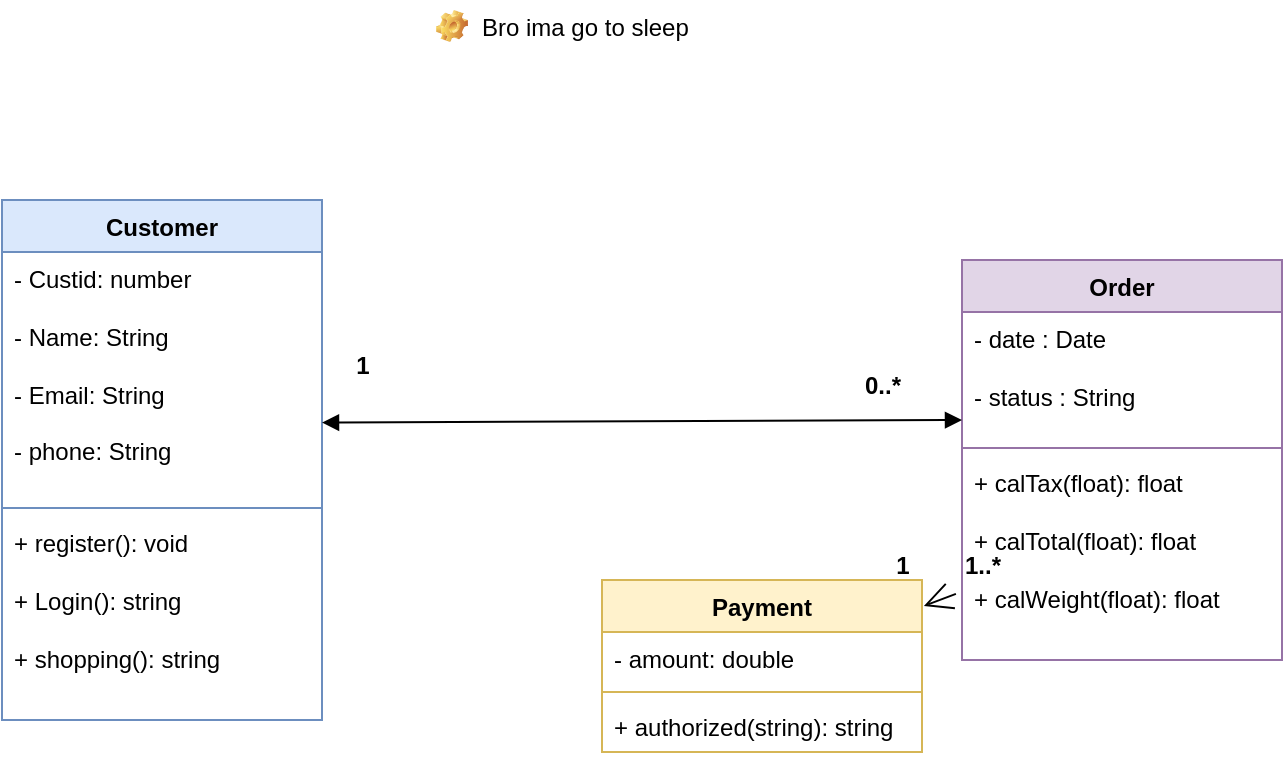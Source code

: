 <mxfile version="28.1.2" pages="4">
  <diagram name="Page-1" id="SGMmvctroRvR_HUqfGvV">
    <mxGraphModel dx="1118" dy="613" grid="1" gridSize="10" guides="1" tooltips="1" connect="1" arrows="1" fold="1" page="1" pageScale="1" pageWidth="850" pageHeight="1100" math="0" shadow="0">
      <root>
        <mxCell id="0" />
        <mxCell id="1" parent="0" />
        <mxCell id="jrDNeOSwxCBe0G9dgL7m-5" value="Order" style="swimlane;fontStyle=1;align=center;verticalAlign=top;childLayout=stackLayout;horizontal=1;startSize=26;horizontalStack=0;resizeParent=1;resizeParentMax=0;resizeLast=0;collapsible=1;marginBottom=0;whiteSpace=wrap;html=1;fillColor=#e1d5e7;strokeColor=#9673a6;" parent="1" vertex="1">
          <mxGeometry x="680" y="360" width="160" height="200" as="geometry" />
        </mxCell>
        <mxCell id="jrDNeOSwxCBe0G9dgL7m-6" value="- date : Date&lt;br&gt;&lt;br&gt;&lt;div&gt;- status : String&lt;/div&gt;" style="text;strokeColor=none;fillColor=none;align=left;verticalAlign=top;spacingLeft=4;spacingRight=4;overflow=hidden;rotatable=0;points=[[0,0.5],[1,0.5]];portConstraint=eastwest;whiteSpace=wrap;html=1;" parent="jrDNeOSwxCBe0G9dgL7m-5" vertex="1">
          <mxGeometry y="26" width="160" height="64" as="geometry" />
        </mxCell>
        <mxCell id="jrDNeOSwxCBe0G9dgL7m-7" value="" style="line;strokeWidth=1;fillColor=none;align=left;verticalAlign=middle;spacingTop=-1;spacingLeft=3;spacingRight=3;rotatable=0;labelPosition=right;points=[];portConstraint=eastwest;strokeColor=inherit;" parent="jrDNeOSwxCBe0G9dgL7m-5" vertex="1">
          <mxGeometry y="90" width="160" height="8" as="geometry" />
        </mxCell>
        <mxCell id="jrDNeOSwxCBe0G9dgL7m-8" value="+ calTax(float): float&lt;br&gt;&lt;br&gt;&lt;div&gt;+ calTotal(float): float&lt;br&gt;&lt;br&gt;+ calWeight(float): float&lt;/div&gt;" style="text;strokeColor=none;fillColor=none;align=left;verticalAlign=top;spacingLeft=4;spacingRight=4;overflow=hidden;rotatable=0;points=[[0,0.5],[1,0.5]];portConstraint=eastwest;whiteSpace=wrap;html=1;" parent="jrDNeOSwxCBe0G9dgL7m-5" vertex="1">
          <mxGeometry y="98" width="160" height="102" as="geometry" />
        </mxCell>
        <mxCell id="jrDNeOSwxCBe0G9dgL7m-9" value="Customer" style="swimlane;fontStyle=1;align=center;verticalAlign=top;childLayout=stackLayout;horizontal=1;startSize=26;horizontalStack=0;resizeParent=1;resizeParentMax=0;resizeLast=0;collapsible=1;marginBottom=0;whiteSpace=wrap;html=1;fillColor=#dae8fc;strokeColor=#6c8ebf;" parent="1" vertex="1">
          <mxGeometry x="200" y="330" width="160" height="260" as="geometry" />
        </mxCell>
        <mxCell id="jrDNeOSwxCBe0G9dgL7m-10" value="- Custid: number&lt;br&gt;&lt;br&gt;&lt;div&gt;- Name: String&lt;br&gt;&lt;br&gt;- Email: String&lt;br&gt;&lt;br&gt;- phone: String&lt;/div&gt;" style="text;strokeColor=none;fillColor=none;align=left;verticalAlign=top;spacingLeft=4;spacingRight=4;overflow=hidden;rotatable=0;points=[[0,0.5],[1,0.5]];portConstraint=eastwest;whiteSpace=wrap;html=1;" parent="jrDNeOSwxCBe0G9dgL7m-9" vertex="1">
          <mxGeometry y="26" width="160" height="124" as="geometry" />
        </mxCell>
        <mxCell id="jrDNeOSwxCBe0G9dgL7m-11" value="" style="line;strokeWidth=1;fillColor=none;align=left;verticalAlign=middle;spacingTop=-1;spacingLeft=3;spacingRight=3;rotatable=0;labelPosition=right;points=[];portConstraint=eastwest;strokeColor=inherit;" parent="jrDNeOSwxCBe0G9dgL7m-9" vertex="1">
          <mxGeometry y="150" width="160" height="8" as="geometry" />
        </mxCell>
        <mxCell id="jrDNeOSwxCBe0G9dgL7m-12" value="+ register(): void&lt;br&gt;&lt;br&gt;&lt;div&gt;+ Login(): string&lt;br&gt;&lt;br&gt;+ shopping(): string&lt;/div&gt;" style="text;strokeColor=none;fillColor=none;align=left;verticalAlign=top;spacingLeft=4;spacingRight=4;overflow=hidden;rotatable=0;points=[[0,0.5],[1,0.5]];portConstraint=eastwest;whiteSpace=wrap;html=1;" parent="jrDNeOSwxCBe0G9dgL7m-9" vertex="1">
          <mxGeometry y="158" width="160" height="102" as="geometry" />
        </mxCell>
        <mxCell id="jrDNeOSwxCBe0G9dgL7m-13" value="" style="endArrow=block;startArrow=block;endFill=1;startFill=1;html=1;rounded=0;exitX=1;exitY=0.688;exitDx=0;exitDy=0;exitPerimeter=0;" parent="1" source="jrDNeOSwxCBe0G9dgL7m-10" edge="1">
          <mxGeometry width="160" relative="1" as="geometry">
            <mxPoint x="510" y="440" as="sourcePoint" />
            <mxPoint x="680" y="440" as="targetPoint" />
          </mxGeometry>
        </mxCell>
        <mxCell id="jrDNeOSwxCBe0G9dgL7m-14" value="1" style="text;align=center;fontStyle=1;verticalAlign=middle;spacingLeft=3;spacingRight=3;strokeColor=none;rotatable=0;points=[[0,0.5],[1,0.5]];portConstraint=eastwest;html=1;" parent="1" vertex="1">
          <mxGeometry x="340" y="400" width="80" height="26" as="geometry" />
        </mxCell>
        <mxCell id="jrDNeOSwxCBe0G9dgL7m-15" value="0..*" style="text;align=center;fontStyle=1;verticalAlign=middle;spacingLeft=3;spacingRight=3;strokeColor=none;rotatable=0;points=[[0,0.5],[1,0.5]];portConstraint=eastwest;html=1;" parent="1" vertex="1">
          <mxGeometry x="600" y="410" width="80" height="26" as="geometry" />
        </mxCell>
        <mxCell id="jrDNeOSwxCBe0G9dgL7m-16" value="Payment" style="swimlane;fontStyle=1;align=center;verticalAlign=top;childLayout=stackLayout;horizontal=1;startSize=26;horizontalStack=0;resizeParent=1;resizeParentMax=0;resizeLast=0;collapsible=1;marginBottom=0;whiteSpace=wrap;html=1;fillColor=#fff2cc;strokeColor=#d6b656;" parent="1" vertex="1">
          <mxGeometry x="500" y="520" width="160" height="86" as="geometry" />
        </mxCell>
        <mxCell id="jrDNeOSwxCBe0G9dgL7m-17" value="- amount: double" style="text;strokeColor=none;fillColor=none;align=left;verticalAlign=top;spacingLeft=4;spacingRight=4;overflow=hidden;rotatable=0;points=[[0,0.5],[1,0.5]];portConstraint=eastwest;whiteSpace=wrap;html=1;" parent="jrDNeOSwxCBe0G9dgL7m-16" vertex="1">
          <mxGeometry y="26" width="160" height="26" as="geometry" />
        </mxCell>
        <mxCell id="jrDNeOSwxCBe0G9dgL7m-18" value="" style="line;strokeWidth=1;fillColor=none;align=left;verticalAlign=middle;spacingTop=-1;spacingLeft=3;spacingRight=3;rotatable=0;labelPosition=right;points=[];portConstraint=eastwest;strokeColor=inherit;" parent="jrDNeOSwxCBe0G9dgL7m-16" vertex="1">
          <mxGeometry y="52" width="160" height="8" as="geometry" />
        </mxCell>
        <mxCell id="jrDNeOSwxCBe0G9dgL7m-19" value="+ authorized(string): string" style="text;strokeColor=none;fillColor=none;align=left;verticalAlign=top;spacingLeft=4;spacingRight=4;overflow=hidden;rotatable=0;points=[[0,0.5],[1,0.5]];portConstraint=eastwest;whiteSpace=wrap;html=1;" parent="jrDNeOSwxCBe0G9dgL7m-16" vertex="1">
          <mxGeometry y="60" width="160" height="26" as="geometry" />
        </mxCell>
        <mxCell id="jrDNeOSwxCBe0G9dgL7m-20" value="" style="endArrow=open;endFill=1;endSize=12;html=1;rounded=0;exitX=-0.019;exitY=0.676;exitDx=0;exitDy=0;exitPerimeter=0;entryX=1.006;entryY=0.151;entryDx=0;entryDy=0;entryPerimeter=0;" parent="1" source="jrDNeOSwxCBe0G9dgL7m-8" target="jrDNeOSwxCBe0G9dgL7m-16" edge="1">
          <mxGeometry width="160" relative="1" as="geometry">
            <mxPoint x="690" y="620" as="sourcePoint" />
            <mxPoint x="850" y="620" as="targetPoint" />
          </mxGeometry>
        </mxCell>
        <mxCell id="jrDNeOSwxCBe0G9dgL7m-21" value="1..*" style="text;align=center;fontStyle=1;verticalAlign=middle;spacingLeft=3;spacingRight=3;strokeColor=none;rotatable=0;points=[[0,0.5],[1,0.5]];portConstraint=eastwest;html=1;" parent="1" vertex="1">
          <mxGeometry x="650" y="500" width="80" height="26" as="geometry" />
        </mxCell>
        <mxCell id="jrDNeOSwxCBe0G9dgL7m-22" value="1" style="text;align=center;fontStyle=1;verticalAlign=middle;spacingLeft=3;spacingRight=3;strokeColor=none;rotatable=0;points=[[0,0.5],[1,0.5]];portConstraint=eastwest;html=1;" parent="1" vertex="1">
          <mxGeometry x="610" y="500" width="80" height="26" as="geometry" />
        </mxCell>
        <mxCell id="prO2YR-S7f9Nry7lP_xC-1" value="Bro ima go to sleep" style="label;fontStyle=0;strokeColor=none;fillColor=none;align=left;verticalAlign=top;overflow=hidden;spacingLeft=28;spacingRight=4;rotatable=0;points=[[0,0.5],[1,0.5]];portConstraint=eastwest;imageWidth=16;imageHeight=16;whiteSpace=wrap;html=1;image=img/clipart/Gear_128x128.png" vertex="1" parent="1">
          <mxGeometry x="410" y="230" width="140" height="26" as="geometry" />
        </mxCell>
      </root>
    </mxGraphModel>
  </diagram>
  <diagram id="J0qelXVyJSQe1QuCa80Q" name="Class Diagram">
    <mxGraphModel dx="729" dy="866" grid="1" gridSize="10" guides="1" tooltips="1" connect="1" arrows="1" fold="1" page="1" pageScale="1" pageWidth="850" pageHeight="1100" math="0" shadow="0">
      <root>
        <mxCell id="0" />
        <mxCell id="1" parent="0" />
        <mxCell id="JvGm0YyHXYRL7gA4YKEI-1" value="Social Media Class Diagram" style="text;align=center;fontStyle=1;verticalAlign=middle;spacingLeft=3;spacingRight=3;strokeColor=#b85450;rotatable=0;points=[[0,0.5],[1,0.5]];portConstraint=eastwest;html=1;fillColor=#f8cecc;rounded=1;glass=0;sketch=1;curveFitting=1;jiggle=2;" parent="1" vertex="1">
          <mxGeometry x="1185" y="40" width="170" height="26" as="geometry" />
        </mxCell>
        <mxCell id="GFM-Qxi75Xxxu6SA4LLM-1" value="User" style="swimlane;fontStyle=1;align=center;verticalAlign=top;childLayout=stackLayout;horizontal=1;startSize=26;horizontalStack=0;resizeParent=1;resizeParentMax=0;resizeLast=0;collapsible=1;marginBottom=0;whiteSpace=wrap;html=1;fillColor=#909090;" parent="1" vertex="1">
          <mxGeometry x="1060" y="135" width="160" height="220" as="geometry" />
        </mxCell>
        <mxCell id="GFM-Qxi75Xxxu6SA4LLM-2" value="&lt;div&gt;- userId: int&lt;/div&gt;&lt;div&gt;- username: string&lt;/div&gt;&lt;div&gt;- email: string&lt;/div&gt;&lt;div&gt;- password: string&lt;/div&gt;&lt;div&gt;- bio: string&lt;/div&gt;" style="text;strokeColor=none;fillColor=none;align=left;verticalAlign=top;spacingLeft=4;spacingRight=4;overflow=hidden;rotatable=0;points=[[0,0.5],[1,0.5]];portConstraint=eastwest;whiteSpace=wrap;html=1;" parent="GFM-Qxi75Xxxu6SA4LLM-1" vertex="1">
          <mxGeometry y="26" width="160" height="84" as="geometry" />
        </mxCell>
        <mxCell id="GFM-Qxi75Xxxu6SA4LLM-3" value="" style="line;strokeWidth=1;fillColor=none;align=left;verticalAlign=middle;spacingTop=-1;spacingLeft=3;spacingRight=3;rotatable=0;labelPosition=right;points=[];portConstraint=eastwest;strokeColor=inherit;" parent="GFM-Qxi75Xxxu6SA4LLM-1" vertex="1">
          <mxGeometry y="110" width="160" height="8" as="geometry" />
        </mxCell>
        <mxCell id="GFM-Qxi75Xxxu6SA4LLM-4" value="&lt;div&gt;+ login()&lt;/div&gt;&lt;div&gt;+ logout()&lt;/div&gt;&lt;div&gt;+ editProfile()&lt;/div&gt;&lt;div&gt;+ followUser()&lt;/div&gt;&lt;div&gt;+ unfollowUser()&lt;/div&gt;&lt;div&gt;+ viewFeed()&lt;/div&gt;" style="text;strokeColor=none;fillColor=none;align=left;verticalAlign=top;spacingLeft=4;spacingRight=4;overflow=hidden;rotatable=0;points=[[0,0.5],[1,0.5]];portConstraint=eastwest;whiteSpace=wrap;html=1;" parent="GFM-Qxi75Xxxu6SA4LLM-1" vertex="1">
          <mxGeometry y="118" width="160" height="102" as="geometry" />
        </mxCell>
        <mxCell id="GFM-Qxi75Xxxu6SA4LLM-5" value="Post" style="swimlane;fontStyle=1;align=center;verticalAlign=top;childLayout=stackLayout;horizontal=1;startSize=26;horizontalStack=0;resizeParent=1;resizeParentMax=0;resizeLast=0;collapsible=1;marginBottom=0;whiteSpace=wrap;html=1;fillColor=#e1d5e7;strokeColor=#9673a6;" parent="1" vertex="1">
          <mxGeometry x="890" y="416" width="160" height="220" as="geometry" />
        </mxCell>
        <mxCell id="GFM-Qxi75Xxxu6SA4LLM-6" value="&lt;div&gt;- postId: int&lt;/div&gt;&lt;div&gt;- caption: string&lt;/div&gt;&lt;div&gt;- mediaURL: string&lt;/div&gt;&lt;div&gt;- timestamp: datetime&lt;/div&gt;&lt;div&gt;- likeCount: int&lt;/div&gt;" style="text;strokeColor=none;fillColor=none;align=left;verticalAlign=top;spacingLeft=4;spacingRight=4;overflow=hidden;rotatable=0;points=[[0,0.5],[1,0.5]];portConstraint=eastwest;whiteSpace=wrap;html=1;" parent="GFM-Qxi75Xxxu6SA4LLM-5" vertex="1">
          <mxGeometry y="26" width="160" height="84" as="geometry" />
        </mxCell>
        <mxCell id="GFM-Qxi75Xxxu6SA4LLM-7" value="" style="line;strokeWidth=1;fillColor=none;align=left;verticalAlign=middle;spacingTop=-1;spacingLeft=3;spacingRight=3;rotatable=0;labelPosition=right;points=[];portConstraint=eastwest;strokeColor=inherit;" parent="GFM-Qxi75Xxxu6SA4LLM-5" vertex="1">
          <mxGeometry y="110" width="160" height="8" as="geometry" />
        </mxCell>
        <mxCell id="GFM-Qxi75Xxxu6SA4LLM-8" value="&lt;div&gt;+ createPost()&lt;/div&gt;&lt;div&gt;+ deletePost()&lt;/div&gt;&lt;div&gt;+ editPost()&lt;/div&gt;&lt;div&gt;+ likePost()&lt;/div&gt;&lt;div&gt;+ commentPost()&lt;/div&gt;" style="text;strokeColor=none;fillColor=none;align=left;verticalAlign=top;spacingLeft=4;spacingRight=4;overflow=hidden;rotatable=0;points=[[0,0.5],[1,0.5]];portConstraint=eastwest;whiteSpace=wrap;html=1;" parent="GFM-Qxi75Xxxu6SA4LLM-5" vertex="1">
          <mxGeometry y="118" width="160" height="102" as="geometry" />
        </mxCell>
        <mxCell id="GFM-Qxi75Xxxu6SA4LLM-9" value="Story" style="swimlane;fontStyle=1;align=center;verticalAlign=top;childLayout=stackLayout;horizontal=1;startSize=26;horizontalStack=0;resizeParent=1;resizeParentMax=0;resizeLast=0;collapsible=1;marginBottom=0;whiteSpace=wrap;html=1;fillColor=#e1d5e7;strokeColor=#9673a6;" parent="1" vertex="1">
          <mxGeometry x="1090" y="416" width="160" height="220" as="geometry" />
        </mxCell>
        <mxCell id="GFM-Qxi75Xxxu6SA4LLM-10" value="&lt;div&gt;- userId: int&lt;/div&gt;&lt;div&gt;- username: string&lt;/div&gt;&lt;div&gt;&lt;div&gt;- mediaURL: string&lt;/div&gt;&lt;div&gt;- timestamp: datetime&lt;/div&gt;&lt;div&gt;- expiryTime: datetime&lt;/div&gt;&lt;/div&gt;" style="text;strokeColor=none;fillColor=none;align=left;verticalAlign=top;spacingLeft=4;spacingRight=4;overflow=hidden;rotatable=0;points=[[0,0.5],[1,0.5]];portConstraint=eastwest;whiteSpace=wrap;html=1;" parent="GFM-Qxi75Xxxu6SA4LLM-9" vertex="1">
          <mxGeometry y="26" width="160" height="84" as="geometry" />
        </mxCell>
        <mxCell id="GFM-Qxi75Xxxu6SA4LLM-11" value="" style="line;strokeWidth=1;fillColor=none;align=left;verticalAlign=middle;spacingTop=-1;spacingLeft=3;spacingRight=3;rotatable=0;labelPosition=right;points=[];portConstraint=eastwest;strokeColor=inherit;" parent="GFM-Qxi75Xxxu6SA4LLM-9" vertex="1">
          <mxGeometry y="110" width="160" height="8" as="geometry" />
        </mxCell>
        <mxCell id="GFM-Qxi75Xxxu6SA4LLM-12" value="&lt;div&gt;+ createStory()&lt;/div&gt;&lt;div&gt;+ viewStory()&lt;/div&gt;&lt;div&gt;+ deleteStory()&lt;/div&gt;" style="text;strokeColor=none;fillColor=none;align=left;verticalAlign=top;spacingLeft=4;spacingRight=4;overflow=hidden;rotatable=0;points=[[0,0.5],[1,0.5]];portConstraint=eastwest;whiteSpace=wrap;html=1;" parent="GFM-Qxi75Xxxu6SA4LLM-9" vertex="1">
          <mxGeometry y="118" width="160" height="102" as="geometry" />
        </mxCell>
        <mxCell id="GFM-Qxi75Xxxu6SA4LLM-13" value="Message (DM)" style="swimlane;fontStyle=1;align=center;verticalAlign=top;childLayout=stackLayout;horizontal=1;startSize=26;horizontalStack=0;resizeParent=1;resizeParentMax=0;resizeLast=0;collapsible=1;marginBottom=0;whiteSpace=wrap;html=1;fillColor=#909090;" parent="1" vertex="1">
          <mxGeometry x="1390" y="150" width="160" height="140" as="geometry" />
        </mxCell>
        <mxCell id="GFM-Qxi75Xxxu6SA4LLM-14" value="&lt;div&gt;- messageID: int&lt;/div&gt;&lt;div&gt;- text: string&lt;/div&gt;&lt;div&gt;- timestamp: datetime&lt;/div&gt;" style="text;strokeColor=none;fillColor=none;align=left;verticalAlign=top;spacingLeft=4;spacingRight=4;overflow=hidden;rotatable=0;points=[[0,0.5],[1,0.5]];portConstraint=eastwest;whiteSpace=wrap;html=1;" parent="GFM-Qxi75Xxxu6SA4LLM-13" vertex="1">
          <mxGeometry y="26" width="160" height="54" as="geometry" />
        </mxCell>
        <mxCell id="GFM-Qxi75Xxxu6SA4LLM-15" value="" style="line;strokeWidth=1;fillColor=none;align=left;verticalAlign=middle;spacingTop=-1;spacingLeft=3;spacingRight=3;rotatable=0;labelPosition=right;points=[];portConstraint=eastwest;strokeColor=inherit;" parent="GFM-Qxi75Xxxu6SA4LLM-13" vertex="1">
          <mxGeometry y="80" width="160" height="8" as="geometry" />
        </mxCell>
        <mxCell id="GFM-Qxi75Xxxu6SA4LLM-16" value="&lt;div&gt;+ sendMessage()&lt;/div&gt;&lt;div&gt;+ deleteMessage()&lt;/div&gt;" style="text;strokeColor=none;fillColor=none;align=left;verticalAlign=top;spacingLeft=4;spacingRight=4;overflow=hidden;rotatable=0;points=[[0,0.5],[1,0.5]];portConstraint=eastwest;whiteSpace=wrap;html=1;" parent="GFM-Qxi75Xxxu6SA4LLM-13" vertex="1">
          <mxGeometry y="88" width="160" height="52" as="geometry" />
        </mxCell>
        <mxCell id="GFM-Qxi75Xxxu6SA4LLM-17" value="Admin" style="swimlane;fontStyle=1;align=center;verticalAlign=top;childLayout=stackLayout;horizontal=1;startSize=26;horizontalStack=0;resizeParent=1;resizeParentMax=0;resizeLast=0;collapsible=1;marginBottom=0;whiteSpace=wrap;html=1;fillColor=#909090;" parent="1" vertex="1">
          <mxGeometry x="1510" y="710" width="160" height="160" as="geometry" />
        </mxCell>
        <mxCell id="GFM-Qxi75Xxxu6SA4LLM-18" value="&lt;div&gt;- adminID: int&lt;/div&gt;&lt;div&gt;- name: string&lt;/div&gt;&lt;div&gt;- email: string&lt;/div&gt;" style="text;strokeColor=none;fillColor=none;align=left;verticalAlign=top;spacingLeft=4;spacingRight=4;overflow=hidden;rotatable=0;points=[[0,0.5],[1,0.5]];portConstraint=eastwest;whiteSpace=wrap;html=1;" parent="GFM-Qxi75Xxxu6SA4LLM-17" vertex="1">
          <mxGeometry y="26" width="160" height="64" as="geometry" />
        </mxCell>
        <mxCell id="GFM-Qxi75Xxxu6SA4LLM-19" value="" style="line;strokeWidth=1;fillColor=none;align=left;verticalAlign=middle;spacingTop=-1;spacingLeft=3;spacingRight=3;rotatable=0;labelPosition=right;points=[];portConstraint=eastwest;strokeColor=inherit;" parent="GFM-Qxi75Xxxu6SA4LLM-17" vertex="1">
          <mxGeometry y="90" width="160" height="8" as="geometry" />
        </mxCell>
        <mxCell id="GFM-Qxi75Xxxu6SA4LLM-20" value="&lt;div&gt;+ banUser(userID)&lt;/div&gt;&lt;div&gt;+ removeContent(postID)&lt;/div&gt;&lt;div&gt;+ monitorReports()&lt;/div&gt;" style="text;strokeColor=none;fillColor=none;align=left;verticalAlign=top;spacingLeft=4;spacingRight=4;overflow=hidden;rotatable=0;points=[[0,0.5],[1,0.5]];portConstraint=eastwest;whiteSpace=wrap;html=1;" parent="GFM-Qxi75Xxxu6SA4LLM-17" vertex="1">
          <mxGeometry y="98" width="160" height="62" as="geometry" />
        </mxCell>
        <mxCell id="GFM-Qxi75Xxxu6SA4LLM-21" value="DataBase" style="swimlane;fontStyle=1;align=center;verticalAlign=top;childLayout=stackLayout;horizontal=1;startSize=26;horizontalStack=0;resizeParent=1;resizeParentMax=0;resizeLast=0;collapsible=1;marginBottom=0;whiteSpace=wrap;html=1;fillColor=#d5e8d4;strokeColor=#82b366;" parent="1" vertex="1">
          <mxGeometry x="1500" y="510" width="160" height="106" as="geometry" />
        </mxCell>
        <mxCell id="GFM-Qxi75Xxxu6SA4LLM-23" value="" style="line;strokeWidth=1;fillColor=none;align=left;verticalAlign=middle;spacingTop=-1;spacingLeft=3;spacingRight=3;rotatable=0;labelPosition=right;points=[];portConstraint=eastwest;strokeColor=inherit;" parent="GFM-Qxi75Xxxu6SA4LLM-21" vertex="1">
          <mxGeometry y="26" width="160" height="8" as="geometry" />
        </mxCell>
        <mxCell id="GFM-Qxi75Xxxu6SA4LLM-24" value="&lt;div&gt;+ findRows( )&lt;/div&gt;&lt;div&gt;&lt;br&gt;&lt;/div&gt;&lt;div&gt;+ addRows ( )&lt;/div&gt;" style="text;strokeColor=none;fillColor=none;align=left;verticalAlign=top;spacingLeft=4;spacingRight=4;overflow=hidden;rotatable=0;points=[[0,0.5],[1,0.5]];portConstraint=eastwest;whiteSpace=wrap;html=1;" parent="GFM-Qxi75Xxxu6SA4LLM-21" vertex="1">
          <mxGeometry y="34" width="160" height="72" as="geometry" />
        </mxCell>
        <mxCell id="GFM-Qxi75Xxxu6SA4LLM-25" value="Comments&lt;span style=&quot;white-space: pre;&quot;&gt;&#x9;&lt;/span&gt;" style="swimlane;fontStyle=1;align=center;verticalAlign=top;childLayout=stackLayout;horizontal=1;startSize=26;horizontalStack=0;resizeParent=1;resizeParentMax=0;resizeLast=0;collapsible=1;marginBottom=0;whiteSpace=wrap;html=1;fillColor=#909090;" parent="1" vertex="1">
          <mxGeometry x="920" y="710" width="160" height="170" as="geometry" />
        </mxCell>
        <mxCell id="GFM-Qxi75Xxxu6SA4LLM-26" value="&lt;div&gt;- commentID: int&lt;/div&gt;&lt;div&gt;- text: string&lt;/div&gt;&lt;div&gt;- timestamp: datetime&lt;/div&gt;" style="text;strokeColor=none;fillColor=none;align=left;verticalAlign=top;spacingLeft=4;spacingRight=4;overflow=hidden;rotatable=0;points=[[0,0.5],[1,0.5]];portConstraint=eastwest;whiteSpace=wrap;html=1;" parent="GFM-Qxi75Xxxu6SA4LLM-25" vertex="1">
          <mxGeometry y="26" width="160" height="84" as="geometry" />
        </mxCell>
        <mxCell id="GFM-Qxi75Xxxu6SA4LLM-27" value="" style="line;strokeWidth=1;fillColor=none;align=left;verticalAlign=middle;spacingTop=-1;spacingLeft=3;spacingRight=3;rotatable=0;labelPosition=right;points=[];portConstraint=eastwest;strokeColor=inherit;" parent="GFM-Qxi75Xxxu6SA4LLM-25" vertex="1">
          <mxGeometry y="110" width="160" height="8" as="geometry" />
        </mxCell>
        <mxCell id="GFM-Qxi75Xxxu6SA4LLM-28" value="&lt;div&gt;+ addComment()&lt;/div&gt;&lt;div&gt;+ deleteComment()&lt;/div&gt;" style="text;strokeColor=none;fillColor=none;align=left;verticalAlign=top;spacingLeft=4;spacingRight=4;overflow=hidden;rotatable=0;points=[[0,0.5],[1,0.5]];portConstraint=eastwest;whiteSpace=wrap;html=1;" parent="GFM-Qxi75Xxxu6SA4LLM-25" vertex="1">
          <mxGeometry y="118" width="160" height="52" as="geometry" />
        </mxCell>
        <mxCell id="GFM-Qxi75Xxxu6SA4LLM-29" value="+1" style="text;align=center;fontStyle=1;verticalAlign=middle;spacingLeft=3;spacingRight=3;strokeColor=none;rotatable=0;points=[[0,0.5],[1,0.5]];portConstraint=eastwest;html=1;" parent="1" vertex="1">
          <mxGeometry x="1000" y="329" width="80" height="26" as="geometry" />
        </mxCell>
        <mxCell id="GFM-Qxi75Xxxu6SA4LLM-30" value="+0..*" style="text;align=center;fontStyle=1;verticalAlign=middle;spacingLeft=3;spacingRight=3;strokeColor=none;rotatable=0;points=[[0,0.5],[1,0.5]];portConstraint=eastwest;html=1;" parent="1" vertex="1">
          <mxGeometry x="950" y="390" width="80" height="26" as="geometry" />
        </mxCell>
        <mxCell id="GFM-Qxi75Xxxu6SA4LLM-31" value="+1" style="text;align=center;fontStyle=1;verticalAlign=middle;spacingLeft=3;spacingRight=3;strokeColor=none;rotatable=0;points=[[0,0.5],[1,0.5]];portConstraint=eastwest;html=1;" parent="1" vertex="1">
          <mxGeometry x="1200" y="334" width="80" height="26" as="geometry" />
        </mxCell>
        <mxCell id="GFM-Qxi75Xxxu6SA4LLM-32" value="+0..*" style="text;align=center;fontStyle=1;verticalAlign=middle;spacingLeft=3;spacingRight=3;strokeColor=none;rotatable=0;points=[[0,0.5],[1,0.5]];portConstraint=eastwest;html=1;" parent="1" vertex="1">
          <mxGeometry x="1180" y="390" width="80" height="26" as="geometry" />
        </mxCell>
        <mxCell id="GFM-Qxi75Xxxu6SA4LLM-33" value="" style="endArrow=none;html=1;rounded=0;exitX=0.689;exitY=0.012;exitDx=0;exitDy=0;exitPerimeter=0;entryX=0.02;entryY=0.993;entryDx=0;entryDy=0;entryPerimeter=0;" parent="1" source="GFM-Qxi75Xxxu6SA4LLM-5" target="GFM-Qxi75Xxxu6SA4LLM-4" edge="1">
          <mxGeometry relative="1" as="geometry">
            <mxPoint x="950" y="340" as="sourcePoint" />
            <mxPoint x="1110" y="340" as="targetPoint" />
          </mxGeometry>
        </mxCell>
        <mxCell id="GFM-Qxi75Xxxu6SA4LLM-34" value="" style="resizable=0;html=1;whiteSpace=wrap;align=left;verticalAlign=bottom;" parent="GFM-Qxi75Xxxu6SA4LLM-33" connectable="0" vertex="1">
          <mxGeometry x="-1" relative="1" as="geometry" />
        </mxCell>
        <mxCell id="GFM-Qxi75Xxxu6SA4LLM-35" value="" style="resizable=0;html=1;whiteSpace=wrap;align=right;verticalAlign=bottom;" parent="GFM-Qxi75Xxxu6SA4LLM-33" connectable="0" vertex="1">
          <mxGeometry x="1" relative="1" as="geometry" />
        </mxCell>
        <mxCell id="GFM-Qxi75Xxxu6SA4LLM-36" value="" style="endArrow=none;html=1;rounded=0;exitX=0.686;exitY=0;exitDx=0;exitDy=0;exitPerimeter=0;entryX=0.818;entryY=1.004;entryDx=0;entryDy=0;entryPerimeter=0;" parent="1" source="GFM-Qxi75Xxxu6SA4LLM-9" target="GFM-Qxi75Xxxu6SA4LLM-4" edge="1">
          <mxGeometry relative="1" as="geometry">
            <mxPoint x="1030" y="445" as="sourcePoint" />
            <mxPoint x="1093" y="380" as="targetPoint" />
          </mxGeometry>
        </mxCell>
        <mxCell id="GFM-Qxi75Xxxu6SA4LLM-37" value="" style="resizable=0;html=1;whiteSpace=wrap;align=left;verticalAlign=bottom;" parent="GFM-Qxi75Xxxu6SA4LLM-36" connectable="0" vertex="1">
          <mxGeometry x="-1" relative="1" as="geometry" />
        </mxCell>
        <mxCell id="GFM-Qxi75Xxxu6SA4LLM-38" value="" style="resizable=0;html=1;whiteSpace=wrap;align=right;verticalAlign=bottom;" parent="GFM-Qxi75Xxxu6SA4LLM-36" connectable="0" vertex="1">
          <mxGeometry x="1" relative="1" as="geometry" />
        </mxCell>
        <mxCell id="GFM-Qxi75Xxxu6SA4LLM-40" value="" style="endArrow=none;html=1;rounded=0;exitX=0.989;exitY=0.855;exitDx=0;exitDy=0;exitPerimeter=0;entryX=-0.022;entryY=0.698;entryDx=0;entryDy=0;entryPerimeter=0;" parent="1" source="GFM-Qxi75Xxxu6SA4LLM-2" target="GFM-Qxi75Xxxu6SA4LLM-14" edge="1">
          <mxGeometry relative="1" as="geometry">
            <mxPoint x="1190" y="400" as="sourcePoint" />
            <mxPoint x="1350" y="400" as="targetPoint" />
          </mxGeometry>
        </mxCell>
        <mxCell id="GFM-Qxi75Xxxu6SA4LLM-41" value="1" style="resizable=0;html=1;whiteSpace=wrap;align=left;verticalAlign=bottom;" parent="GFM-Qxi75Xxxu6SA4LLM-40" connectable="0" vertex="1">
          <mxGeometry x="-1" relative="1" as="geometry" />
        </mxCell>
        <mxCell id="GFM-Qxi75Xxxu6SA4LLM-42" value="&lt;span style=&quot;font-weight: 700; text-align: center;&quot;&gt;+0..*&lt;/span&gt;" style="resizable=0;html=1;whiteSpace=wrap;align=right;verticalAlign=bottom;" parent="GFM-Qxi75Xxxu6SA4LLM-40" connectable="0" vertex="1">
          <mxGeometry x="1" relative="1" as="geometry" />
        </mxCell>
        <mxCell id="GFM-Qxi75Xxxu6SA4LLM-43" value="" style="endArrow=none;html=1;rounded=0;exitX=0.5;exitY=0;exitDx=0;exitDy=0;entryX=0.996;entryY=-0.038;entryDx=0;entryDy=0;entryPerimeter=0;" parent="1" source="GFM-Qxi75Xxxu6SA4LLM-21" target="GFM-Qxi75Xxxu6SA4LLM-4" edge="1">
          <mxGeometry relative="1" as="geometry">
            <mxPoint x="1190" y="420" as="sourcePoint" />
            <mxPoint x="1350" y="420" as="targetPoint" />
          </mxGeometry>
        </mxCell>
        <mxCell id="GFM-Qxi75Xxxu6SA4LLM-44" value="" style="resizable=0;html=1;whiteSpace=wrap;align=right;verticalAlign=bottom;" parent="GFM-Qxi75Xxxu6SA4LLM-43" connectable="0" vertex="1">
          <mxGeometry x="1" relative="1" as="geometry" />
        </mxCell>
        <mxCell id="GFM-Qxi75Xxxu6SA4LLM-45" value="+0..*" style="text;align=center;fontStyle=1;verticalAlign=middle;spacingLeft=3;spacingRight=3;strokeColor=none;rotatable=0;points=[[0,0.5],[1,0.5]];portConstraint=eastwest;html=1;" parent="1" vertex="1">
          <mxGeometry x="1230" y="252" width="80" height="26" as="geometry" />
        </mxCell>
        <mxCell id="GFM-Qxi75Xxxu6SA4LLM-46" value="+1" style="text;align=center;fontStyle=1;verticalAlign=middle;spacingLeft=3;spacingRight=3;strokeColor=none;rotatable=0;points=[[0,0.5],[1,0.5]];portConstraint=eastwest;html=1;" parent="1" vertex="1">
          <mxGeometry x="1540" y="474" width="80" height="26" as="geometry" />
        </mxCell>
        <mxCell id="GFM-Qxi75Xxxu6SA4LLM-47" value="" style="endArrow=none;html=1;rounded=0;exitX=0.313;exitY=-0.02;exitDx=0;exitDy=0;exitPerimeter=0;entryX=0.438;entryY=1.035;entryDx=0;entryDy=0;entryPerimeter=0;" parent="1" source="GFM-Qxi75Xxxu6SA4LLM-17" target="GFM-Qxi75Xxxu6SA4LLM-24" edge="1">
          <mxGeometry relative="1" as="geometry">
            <mxPoint x="1040" y="510" as="sourcePoint" />
            <mxPoint x="1200" y="510" as="targetPoint" />
          </mxGeometry>
        </mxCell>
        <mxCell id="GFM-Qxi75Xxxu6SA4LLM-48" value="" style="resizable=0;html=1;whiteSpace=wrap;align=left;verticalAlign=bottom;" parent="GFM-Qxi75Xxxu6SA4LLM-47" connectable="0" vertex="1">
          <mxGeometry x="-1" relative="1" as="geometry" />
        </mxCell>
        <mxCell id="GFM-Qxi75Xxxu6SA4LLM-49" value="" style="resizable=0;html=1;whiteSpace=wrap;align=right;verticalAlign=bottom;" parent="GFM-Qxi75Xxxu6SA4LLM-47" connectable="0" vertex="1">
          <mxGeometry x="1" relative="1" as="geometry" />
        </mxCell>
        <mxCell id="GFM-Qxi75Xxxu6SA4LLM-50" value="" style="endArrow=none;html=1;rounded=0;exitX=0.414;exitY=0.024;exitDx=0;exitDy=0;exitPerimeter=0;entryX=0.559;entryY=0.998;entryDx=0;entryDy=0;entryPerimeter=0;" parent="1" source="GFM-Qxi75Xxxu6SA4LLM-25" target="GFM-Qxi75Xxxu6SA4LLM-8" edge="1">
          <mxGeometry relative="1" as="geometry">
            <mxPoint x="1560" y="738" as="sourcePoint" />
            <mxPoint x="1570" y="650" as="targetPoint" />
          </mxGeometry>
        </mxCell>
        <mxCell id="GFM-Qxi75Xxxu6SA4LLM-51" value="" style="resizable=0;html=1;whiteSpace=wrap;align=left;verticalAlign=bottom;" parent="GFM-Qxi75Xxxu6SA4LLM-50" connectable="0" vertex="1">
          <mxGeometry x="-1" relative="1" as="geometry" />
        </mxCell>
        <mxCell id="GFM-Qxi75Xxxu6SA4LLM-52" value="" style="resizable=0;html=1;whiteSpace=wrap;align=right;verticalAlign=bottom;" parent="GFM-Qxi75Xxxu6SA4LLM-50" connectable="0" vertex="1">
          <mxGeometry x="1" relative="1" as="geometry" />
        </mxCell>
      </root>
    </mxGraphModel>
  </diagram>
  <diagram id="j6LIXSwhTyBmLoPgxZQc" name="Use Case Diagram">
    <mxGraphModel dx="1220" dy="669" grid="1" gridSize="10" guides="1" tooltips="1" connect="1" arrows="1" fold="1" page="1" pageScale="1" pageWidth="850" pageHeight="1100" math="0" shadow="0">
      <root>
        <mxCell id="0" />
        <mxCell id="1" parent="0" />
        <mxCell id="y_27c51pW98yB0ZTRsNP-1" value="" style="rounded=0;whiteSpace=wrap;html=1;fillColor=#dae8fc;strokeColor=#6c8ebf;" parent="1" vertex="1">
          <mxGeometry x="200" y="150" width="430" height="690" as="geometry" />
        </mxCell>
        <mxCell id="y_27c51pW98yB0ZTRsNP-2" value="Use Case For Social Media" style="text;align=center;fontStyle=1;verticalAlign=middle;spacingLeft=3;spacingRight=3;rotatable=0;points=[[0,0.5],[1,0.5]];portConstraint=eastwest;html=1;fillStyle=cross-hatch;sketch=1;curveFitting=1;jiggle=2;fillColor=#f8cecc;strokeColor=#b85450;" parent="1" vertex="1">
          <mxGeometry x="248" y="160" width="355" height="26" as="geometry" />
        </mxCell>
        <mxCell id="y_27c51pW98yB0ZTRsNP-3" value="User" style="shape=umlActor;verticalLabelPosition=bottom;verticalAlign=top;html=1;" parent="1" vertex="1">
          <mxGeometry x="90" y="390" width="30" height="60" as="geometry" />
        </mxCell>
        <mxCell id="y_27c51pW98yB0ZTRsNP-4" value="Admin" style="shape=umlActor;verticalLabelPosition=bottom;verticalAlign=top;html=1;" parent="1" vertex="1">
          <mxGeometry x="700" y="270" width="30" height="60" as="geometry" />
        </mxCell>
        <mxCell id="y_27c51pW98yB0ZTRsNP-9" value="Generate Reports" style="ellipse;whiteSpace=wrap;html=1;" parent="1" vertex="1">
          <mxGeometry x="440" y="320" width="140" height="70" as="geometry" />
        </mxCell>
        <mxCell id="y_27c51pW98yB0ZTRsNP-10" value="Delete Account" style="ellipse;whiteSpace=wrap;html=1;" parent="1" vertex="1">
          <mxGeometry x="240" y="560" width="140" height="70" as="geometry" />
        </mxCell>
        <mxCell id="y_27c51pW98yB0ZTRsNP-11" value="Creates AProfile" style="ellipse;whiteSpace=wrap;html=1;" parent="1" vertex="1">
          <mxGeometry x="260" y="220" width="140" height="70" as="geometry" />
        </mxCell>
        <mxCell id="y_27c51pW98yB0ZTRsNP-12" value="" style="endArrow=none;html=1;rounded=0;entryX=0.95;entryY=0.643;entryDx=0;entryDy=0;entryPerimeter=0;exitX=0.567;exitY=0.783;exitDx=0;exitDy=0;exitPerimeter=0;" parent="1" source="y_27c51pW98yB0ZTRsNP-4" target="y_27c51pW98yB0ZTRsNP-9" edge="1">
          <mxGeometry width="50" height="50" relative="1" as="geometry">
            <mxPoint x="520" y="490" as="sourcePoint" />
            <mxPoint x="570" y="440" as="targetPoint" />
          </mxGeometry>
        </mxCell>
        <mxCell id="y_27c51pW98yB0ZTRsNP-14" value="" style="endArrow=none;html=1;rounded=0;" parent="1" source="y_27c51pW98yB0ZTRsNP-3" target="y_27c51pW98yB0ZTRsNP-11" edge="1">
          <mxGeometry width="50" height="50" relative="1" as="geometry">
            <mxPoint x="520" y="490" as="sourcePoint" />
            <mxPoint x="570" y="440" as="targetPoint" />
          </mxGeometry>
        </mxCell>
        <mxCell id="y_27c51pW98yB0ZTRsNP-15" value="Remove/ Ban posts and users" style="ellipse;whiteSpace=wrap;html=1;" parent="1" vertex="1">
          <mxGeometry x="463" y="430" width="140" height="70" as="geometry" />
        </mxCell>
        <mxCell id="y_27c51pW98yB0ZTRsNP-17" value="Management&lt;br&gt;System" style="ellipse;whiteSpace=wrap;html=1;" parent="1" vertex="1">
          <mxGeometry x="220" y="370" width="140" height="70" as="geometry" />
        </mxCell>
        <mxCell id="y_27c51pW98yB0ZTRsNP-18" value="Monitor Community Guidelines" style="ellipse;whiteSpace=wrap;html=1;" parent="1" vertex="1">
          <mxGeometry x="463" y="700" width="140" height="70" as="geometry" />
        </mxCell>
        <mxCell id="y_27c51pW98yB0ZTRsNP-19" value="" style="endArrow=none;html=1;rounded=0;exitX=0;exitY=1;exitDx=0;exitDy=0;exitPerimeter=0;" parent="1" source="y_27c51pW98yB0ZTRsNP-4" edge="1">
          <mxGeometry width="50" height="50" relative="1" as="geometry">
            <mxPoint x="520" y="490" as="sourcePoint" />
            <mxPoint x="570" y="440" as="targetPoint" />
          </mxGeometry>
        </mxCell>
        <mxCell id="y_27c51pW98yB0ZTRsNP-25" value="" style="endArrow=none;html=1;rounded=0;entryX=0.5;entryY=0.5;entryDx=0;entryDy=0;entryPerimeter=0;exitX=0;exitY=1;exitDx=0;exitDy=0;" parent="1" source="y_27c51pW98yB0ZTRsNP-10" target="y_27c51pW98yB0ZTRsNP-3" edge="1">
          <mxGeometry width="50" height="50" relative="1" as="geometry">
            <mxPoint x="520" y="490" as="sourcePoint" />
            <mxPoint x="570" y="440" as="targetPoint" />
          </mxGeometry>
        </mxCell>
        <mxCell id="y_27c51pW98yB0ZTRsNP-28" value="&amp;lt;&amp;lt;include&amp;gt;&amp;gt;" style="endArrow=open;endSize=12;dashed=1;html=1;rounded=0;entryX=1;entryY=0.5;entryDx=0;entryDy=0;" parent="1" source="y_27c51pW98yB0ZTRsNP-9" target="y_27c51pW98yB0ZTRsNP-17" edge="1">
          <mxGeometry width="160" relative="1" as="geometry">
            <mxPoint x="520" y="690" as="sourcePoint" />
            <mxPoint x="526" y="740" as="targetPoint" />
          </mxGeometry>
        </mxCell>
        <mxCell id="y_27c51pW98yB0ZTRsNP-30" value="Conformation email" style="ellipse;whiteSpace=wrap;html=1;" parent="1" vertex="1">
          <mxGeometry x="470" y="520" width="140" height="70" as="geometry" />
        </mxCell>
        <mxCell id="y_27c51pW98yB0ZTRsNP-31" value="" style="endArrow=open;endSize=12;dashed=1;html=1;rounded=0;exitX=0.95;exitY=0.686;exitDx=0;exitDy=0;exitPerimeter=0;" parent="1" source="y_27c51pW98yB0ZTRsNP-10" target="y_27c51pW98yB0ZTRsNP-30" edge="1">
          <mxGeometry width="160" relative="1" as="geometry">
            <mxPoint x="360" y="510" as="sourcePoint" />
            <mxPoint x="640" y="350" as="targetPoint" />
          </mxGeometry>
        </mxCell>
        <mxCell id="y_27c51pW98yB0ZTRsNP-32" value="" style="endArrow=none;html=1;rounded=0;exitX=0.367;exitY=0.733;exitDx=0;exitDy=0;exitPerimeter=0;" parent="1" source="y_27c51pW98yB0ZTRsNP-4" target="y_27c51pW98yB0ZTRsNP-18" edge="1">
          <mxGeometry width="50" height="50" relative="1" as="geometry">
            <mxPoint x="610" y="280" as="sourcePoint" />
            <mxPoint x="700" y="640" as="targetPoint" />
            <Array as="points">
              <mxPoint x="680" y="560" />
            </Array>
          </mxGeometry>
        </mxCell>
        <mxCell id="GXdgysg-PMK4DLebWIqj-1" value="Send Messages" style="ellipse;whiteSpace=wrap;html=1;" vertex="1" parent="1">
          <mxGeometry x="285" y="290" width="140" height="70" as="geometry" />
        </mxCell>
        <mxCell id="GXdgysg-PMK4DLebWIqj-2" value="" style="endArrow=none;html=1;rounded=0;exitX=0.646;exitY=0.398;exitDx=0;exitDy=0;exitPerimeter=0;" edge="1" parent="1" target="GXdgysg-PMK4DLebWIqj-1" source="y_27c51pW98yB0ZTRsNP-3">
          <mxGeometry width="50" height="50" relative="1" as="geometry">
            <mxPoint x="320" y="449" as="sourcePoint" />
            <mxPoint x="770" y="480" as="targetPoint" />
          </mxGeometry>
        </mxCell>
        <mxCell id="GXdgysg-PMK4DLebWIqj-3" value="Add Friends" style="ellipse;whiteSpace=wrap;html=1;" vertex="1" parent="1">
          <mxGeometry x="230" y="460" width="140" height="70" as="geometry" />
        </mxCell>
        <mxCell id="GXdgysg-PMK4DLebWIqj-4" value="" style="endArrow=none;html=1;rounded=0;exitX=1;exitY=0.333;exitDx=0;exitDy=0;exitPerimeter=0;" edge="1" parent="1" target="GXdgysg-PMK4DLebWIqj-3" source="y_27c51pW98yB0ZTRsNP-3">
          <mxGeometry width="50" height="50" relative="1" as="geometry">
            <mxPoint x="360" y="509" as="sourcePoint" />
            <mxPoint x="810" y="540" as="targetPoint" />
          </mxGeometry>
        </mxCell>
        <mxCell id="GXdgysg-PMK4DLebWIqj-5" value="Share photos/ videos" style="ellipse;whiteSpace=wrap;html=1;" vertex="1" parent="1">
          <mxGeometry x="240" y="690" width="140" height="70" as="geometry" />
        </mxCell>
        <mxCell id="GXdgysg-PMK4DLebWIqj-6" value="" style="endArrow=none;html=1;rounded=0;exitX=0.5;exitY=0.5;exitDx=0;exitDy=0;exitPerimeter=0;" edge="1" parent="1" target="GXdgysg-PMK4DLebWIqj-5" source="y_27c51pW98yB0ZTRsNP-3">
          <mxGeometry width="50" height="50" relative="1" as="geometry">
            <mxPoint x="160" y="949" as="sourcePoint" />
            <mxPoint x="610" y="980" as="targetPoint" />
          </mxGeometry>
        </mxCell>
        <mxCell id="GXdgysg-PMK4DLebWIqj-10" value="&amp;lt;&amp;lt;include&amp;gt;&amp;gt;" style="endArrow=open;endSize=12;dashed=1;html=1;rounded=0;exitX=0.089;exitY=0.278;exitDx=0;exitDy=0;exitPerimeter=0;entryX=1;entryY=1;entryDx=0;entryDy=0;" edge="1" parent="1" source="y_27c51pW98yB0ZTRsNP-18" target="y_27c51pW98yB0ZTRsNP-10">
          <mxGeometry width="160" relative="1" as="geometry">
            <mxPoint x="430" y="624" as="sourcePoint" />
            <mxPoint x="538" y="590" as="targetPoint" />
          </mxGeometry>
        </mxCell>
      </root>
    </mxGraphModel>
  </diagram>
  <diagram id="08QPdHWjEiT4ZNn9F5vG" name="Activity Diagram">
    <mxGraphModel dx="1074" dy="589" grid="1" gridSize="10" guides="1" tooltips="1" connect="1" arrows="1" fold="1" page="1" pageScale="1" pageWidth="827" pageHeight="1169" math="0" shadow="0">
      <root>
        <mxCell id="0" />
        <mxCell id="1" parent="0" />
        <mxCell id="CTox0oBb_gnx4Vs8BCml-51" value="Social Media- Activity Diagram" style="swimlane;html=1;childLayout=stackLayout;startSize=20;rounded=0;shadow=0;comic=0;labelBackgroundColor=none;strokeWidth=1;fontFamily=Verdana;fontSize=12;align=center;fillColor=#fff2cc;strokeColor=#d6b656;" vertex="1" parent="1">
          <mxGeometry x="50" y="60" width="750" height="590" as="geometry" />
        </mxCell>
        <mxCell id="CTox0oBb_gnx4Vs8BCml-52" value="User" style="swimlane;html=1;startSize=20;fillColor=#d5e8d4;strokeColor=#82b366;" vertex="1" parent="CTox0oBb_gnx4Vs8BCml-51">
          <mxGeometry y="20" width="190" height="570" as="geometry">
            <mxRectangle y="20" width="40" height="970" as="alternateBounds" />
          </mxGeometry>
        </mxCell>
        <mxCell id="CTox0oBb_gnx4Vs8BCml-53" value="" style="ellipse;html=1;shape=startState;fillColor=#dae8fc;strokeColor=#6c8ebf;" vertex="1" parent="CTox0oBb_gnx4Vs8BCml-52">
          <mxGeometry x="95" y="40" width="30" height="30" as="geometry" />
        </mxCell>
        <mxCell id="CTox0oBb_gnx4Vs8BCml-54" value="" style="edgeStyle=orthogonalEdgeStyle;html=1;verticalAlign=bottom;endArrow=open;endSize=8;rounded=0;fillColor=#dae8fc;strokeColor=#6c8ebf;" edge="1" parent="CTox0oBb_gnx4Vs8BCml-52" source="CTox0oBb_gnx4Vs8BCml-53" target="CTox0oBb_gnx4Vs8BCml-55">
          <mxGeometry relative="1" as="geometry">
            <mxPoint x="110" y="110" as="targetPoint" />
          </mxGeometry>
        </mxCell>
        <mxCell id="CTox0oBb_gnx4Vs8BCml-55" value="Create Post" style="rounded=1;whiteSpace=wrap;html=1;arcSize=40;fillColor=#dae8fc;strokeColor=#6c8ebf;" vertex="1" parent="CTox0oBb_gnx4Vs8BCml-52">
          <mxGeometry x="50" y="110" width="120" height="40" as="geometry" />
        </mxCell>
        <mxCell id="CTox0oBb_gnx4Vs8BCml-120" style="edgeStyle=orthogonalEdgeStyle;rounded=0;orthogonalLoop=1;jettySize=auto;html=1;entryX=0.5;entryY=1;entryDx=0;entryDy=0;" edge="1" parent="CTox0oBb_gnx4Vs8BCml-52" source="CTox0oBb_gnx4Vs8BCml-119" target="CTox0oBb_gnx4Vs8BCml-55">
          <mxGeometry relative="1" as="geometry" />
        </mxCell>
        <mxCell id="CTox0oBb_gnx4Vs8BCml-121" value="No" style="edgeLabel;html=1;align=center;verticalAlign=middle;resizable=0;points=[];" vertex="1" connectable="0" parent="CTox0oBb_gnx4Vs8BCml-120">
          <mxGeometry x="-0.803" y="-1" relative="1" as="geometry">
            <mxPoint as="offset" />
          </mxGeometry>
        </mxCell>
        <mxCell id="CTox0oBb_gnx4Vs8BCml-119" value="satisfied" style="html=1;whiteSpace=wrap;aspect=fixed;shape=isoRectangle;fillColor=#dae8fc;strokeColor=#6c8ebf;" vertex="1" parent="CTox0oBb_gnx4Vs8BCml-52">
          <mxGeometry x="60" y="215" width="83.33" height="50" as="geometry" />
        </mxCell>
        <mxCell id="CTox0oBb_gnx4Vs8BCml-137" style="edgeStyle=orthogonalEdgeStyle;rounded=0;orthogonalLoop=1;jettySize=auto;html=1;exitX=0.5;exitY=0;exitDx=0;exitDy=0;entryX=0;entryY=0.75;entryDx=0;entryDy=0;" edge="1" parent="CTox0oBb_gnx4Vs8BCml-52" source="CTox0oBb_gnx4Vs8BCml-135" target="CTox0oBb_gnx4Vs8BCml-55">
          <mxGeometry relative="1" as="geometry" />
        </mxCell>
        <mxCell id="CTox0oBb_gnx4Vs8BCml-135" value="Notify User" style="rounded=1;whiteSpace=wrap;html=1;arcSize=40;fillColor=#dae8fc;strokeColor=#6c8ebf;" vertex="1" parent="CTox0oBb_gnx4Vs8BCml-52">
          <mxGeometry x="23.33" y="390" width="120" height="40" as="geometry" />
        </mxCell>
        <mxCell id="CTox0oBb_gnx4Vs8BCml-67" value="Upload" style="swimlane;html=1;startSize=20;fillColor=#d5e8d4;strokeColor=#82b366;" vertex="1" parent="CTox0oBb_gnx4Vs8BCml-51">
          <mxGeometry x="190" y="20" width="180" height="570" as="geometry" />
        </mxCell>
        <mxCell id="CTox0oBb_gnx4Vs8BCml-116" value="" style="edgeStyle=orthogonalEdgeStyle;rounded=0;orthogonalLoop=1;jettySize=auto;html=1;endArrow=open;endFill=0;" edge="1" parent="CTox0oBb_gnx4Vs8BCml-67" source="CTox0oBb_gnx4Vs8BCml-113" target="CTox0oBb_gnx4Vs8BCml-115">
          <mxGeometry relative="1" as="geometry" />
        </mxCell>
        <mxCell id="CTox0oBb_gnx4Vs8BCml-113" value="Select Photos/Videos" style="whiteSpace=wrap;html=1;fillColor=#dae8fc;strokeColor=#6c8ebf;rounded=1;arcSize=40;" vertex="1" parent="CTox0oBb_gnx4Vs8BCml-67">
          <mxGeometry x="30" y="100" width="120" height="40" as="geometry" />
        </mxCell>
        <mxCell id="CTox0oBb_gnx4Vs8BCml-115" value="Adds Caption/tags etc" style="whiteSpace=wrap;html=1;fillColor=#dae8fc;strokeColor=#6c8ebf;rounded=1;arcSize=40;" vertex="1" parent="CTox0oBb_gnx4Vs8BCml-67">
          <mxGeometry x="30" y="220" width="120" height="40" as="geometry" />
        </mxCell>
        <mxCell id="CTox0oBb_gnx4Vs8BCml-123" value="Publish" style="whiteSpace=wrap;html=1;fillColor=#dae8fc;strokeColor=#6c8ebf;rounded=1;arcSize=40;" vertex="1" parent="CTox0oBb_gnx4Vs8BCml-67">
          <mxGeometry x="30" y="320" width="120" height="40" as="geometry" />
        </mxCell>
        <mxCell id="CTox0oBb_gnx4Vs8BCml-133" value="Revoke Publish" style="rounded=1;whiteSpace=wrap;html=1;arcSize=40;fillColor=#dae8fc;strokeColor=#6c8ebf;" vertex="1" parent="CTox0oBb_gnx4Vs8BCml-67">
          <mxGeometry y="390" width="120" height="40" as="geometry" />
        </mxCell>
        <mxCell id="CTox0oBb_gnx4Vs8BCml-83" value="DataBase" style="swimlane;html=1;startSize=20;fillColor=#d5e8d4;strokeColor=#82b366;" vertex="1" parent="CTox0oBb_gnx4Vs8BCml-51">
          <mxGeometry x="370" y="20" width="170" height="570" as="geometry" />
        </mxCell>
        <mxCell id="CTox0oBb_gnx4Vs8BCml-89" value="Store in DataBase" style="rounded=1;whiteSpace=wrap;html=1;arcSize=40;fillColor=#dae8fc;strokeColor=#6c8ebf;" vertex="1" parent="CTox0oBb_gnx4Vs8BCml-83">
          <mxGeometry x="30.0" y="270" width="120" height="40" as="geometry" />
        </mxCell>
        <mxCell id="CTox0oBb_gnx4Vs8BCml-130" value="Delete Media" style="rounded=1;whiteSpace=wrap;html=1;arcSize=40;fillColor=#dae8fc;strokeColor=#6c8ebf;" vertex="1" parent="CTox0oBb_gnx4Vs8BCml-83">
          <mxGeometry x="20" y="390" width="120" height="40" as="geometry" />
        </mxCell>
        <mxCell id="CTox0oBb_gnx4Vs8BCml-101" value="Moderation" style="swimlane;html=1;startSize=20;fillColor=#d5e8d4;strokeColor=#82b366;" vertex="1" parent="CTox0oBb_gnx4Vs8BCml-51">
          <mxGeometry x="540" y="20" width="210" height="570" as="geometry" />
        </mxCell>
        <mxCell id="CTox0oBb_gnx4Vs8BCml-102" value="Moderate the uploaded media&amp;nbsp;&amp;nbsp;" style="rounded=1;whiteSpace=wrap;html=1;arcSize=40;fillColor=#dae8fc;strokeColor=#6c8ebf;" vertex="1" parent="CTox0oBb_gnx4Vs8BCml-101">
          <mxGeometry x="80" y="190" width="120" height="40" as="geometry" />
        </mxCell>
        <mxCell id="CTox0oBb_gnx4Vs8BCml-103" value="" style="edgeStyle=orthogonalEdgeStyle;html=1;verticalAlign=bottom;endArrow=open;endSize=8;strokeColor=#6c8ebf;rounded=0;fillColor=#dae8fc;" edge="1" parent="CTox0oBb_gnx4Vs8BCml-101" source="CTox0oBb_gnx4Vs8BCml-102" target="CTox0oBb_gnx4Vs8BCml-104">
          <mxGeometry relative="1" as="geometry">
            <mxPoint x="140" y="290" as="targetPoint" />
          </mxGeometry>
        </mxCell>
        <mxCell id="CTox0oBb_gnx4Vs8BCml-127" style="edgeStyle=orthogonalEdgeStyle;rounded=0;orthogonalLoop=1;jettySize=auto;html=1;entryX=0.5;entryY=0;entryDx=0;entryDy=0;" edge="1" parent="CTox0oBb_gnx4Vs8BCml-101" source="CTox0oBb_gnx4Vs8BCml-104" target="CTox0oBb_gnx4Vs8BCml-107">
          <mxGeometry relative="1" as="geometry" />
        </mxCell>
        <mxCell id="CTox0oBb_gnx4Vs8BCml-128" value="Yes" style="edgeLabel;html=1;align=center;verticalAlign=middle;resizable=0;points=[];" vertex="1" connectable="0" parent="CTox0oBb_gnx4Vs8BCml-127">
          <mxGeometry x="0.088" y="-1" relative="1" as="geometry">
            <mxPoint as="offset" />
          </mxGeometry>
        </mxCell>
        <mxCell id="CTox0oBb_gnx4Vs8BCml-104" value="Appropriate" style="html=1;whiteSpace=wrap;aspect=fixed;shape=isoRectangle;fillColor=#dae8fc;strokeColor=#6c8ebf;" vertex="1" parent="CTox0oBb_gnx4Vs8BCml-101">
          <mxGeometry x="98.33" y="270" width="83.33" height="50" as="geometry" />
        </mxCell>
        <mxCell id="CTox0oBb_gnx4Vs8BCml-107" value="Allow Publish" style="rounded=1;whiteSpace=wrap;html=1;arcSize=40;fillColor=#dae8fc;strokeColor=#6c8ebf;" vertex="1" parent="CTox0oBb_gnx4Vs8BCml-101">
          <mxGeometry x="79.99" y="360" width="120" height="40" as="geometry" />
        </mxCell>
        <mxCell id="CTox0oBb_gnx4Vs8BCml-108" value="" style="edgeStyle=orthogonalEdgeStyle;html=1;verticalAlign=bottom;endArrow=open;endSize=8;strokeColor=#6c8ebf;rounded=0;fillColor=#dae8fc;" edge="1" parent="CTox0oBb_gnx4Vs8BCml-101" source="CTox0oBb_gnx4Vs8BCml-107" target="CTox0oBb_gnx4Vs8BCml-64">
          <mxGeometry relative="1" as="geometry">
            <mxPoint x="139.926" y="440" as="targetPoint" />
          </mxGeometry>
        </mxCell>
        <mxCell id="CTox0oBb_gnx4Vs8BCml-64" value="" style="ellipse;html=1;shape=endState;fillColor=#dae8fc;strokeColor=#6c8ebf;" vertex="1" parent="CTox0oBb_gnx4Vs8BCml-101">
          <mxGeometry x="55" y="475" width="30" height="30" as="geometry" />
        </mxCell>
        <mxCell id="CTox0oBb_gnx4Vs8BCml-65" value="End" style="text;align=center;fontStyle=1;verticalAlign=middle;spacingLeft=3;spacingRight=3;strokeColor=#6c8ebf;rotatable=0;points=[[0,0.5],[1,0.5]];portConstraint=eastwest;html=1;fillColor=#dae8fc;" vertex="1" parent="CTox0oBb_gnx4Vs8BCml-101">
          <mxGeometry x="130" y="479" width="80" height="26" as="geometry" />
        </mxCell>
        <mxCell id="CTox0oBb_gnx4Vs8BCml-66" value="" style="endArrow=open;endFill=1;endSize=12;html=1;rounded=0;entryX=1;entryY=0.5;entryDx=0;entryDy=0;strokeColor=#6c8ebf;fillColor=#dae8fc;" edge="1" parent="CTox0oBb_gnx4Vs8BCml-101" source="CTox0oBb_gnx4Vs8BCml-65" target="CTox0oBb_gnx4Vs8BCml-64">
          <mxGeometry width="160" relative="1" as="geometry">
            <mxPoint x="240" y="405" as="sourcePoint" />
            <mxPoint x="400" y="405" as="targetPoint" />
          </mxGeometry>
        </mxCell>
        <mxCell id="CTox0oBb_gnx4Vs8BCml-114" value="" style="edgeStyle=orthogonalEdgeStyle;rounded=0;orthogonalLoop=1;jettySize=auto;html=1;endArrow=open;endFill=0;" edge="1" parent="CTox0oBb_gnx4Vs8BCml-51" source="CTox0oBb_gnx4Vs8BCml-55" target="CTox0oBb_gnx4Vs8BCml-113">
          <mxGeometry relative="1" as="geometry" />
        </mxCell>
        <mxCell id="CTox0oBb_gnx4Vs8BCml-117" value="" style="edgeStyle=orthogonalEdgeStyle;rounded=0;orthogonalLoop=1;jettySize=auto;html=1;endArrow=open;endFill=0;exitX=0;exitY=0.5;exitDx=0;exitDy=0;entryX=0.966;entryY=0.511;entryDx=0;entryDy=0;entryPerimeter=0;" edge="1" parent="CTox0oBb_gnx4Vs8BCml-51" source="CTox0oBb_gnx4Vs8BCml-115" target="CTox0oBb_gnx4Vs8BCml-119">
          <mxGeometry relative="1" as="geometry">
            <mxPoint x="140" y="230" as="sourcePoint" />
            <mxPoint x="140" y="260" as="targetPoint" />
          </mxGeometry>
        </mxCell>
        <mxCell id="CTox0oBb_gnx4Vs8BCml-122" style="edgeStyle=orthogonalEdgeStyle;rounded=0;orthogonalLoop=1;jettySize=auto;html=1;" edge="1" parent="CTox0oBb_gnx4Vs8BCml-51" source="CTox0oBb_gnx4Vs8BCml-119" target="CTox0oBb_gnx4Vs8BCml-123">
          <mxGeometry relative="1" as="geometry">
            <mxPoint x="240" y="360" as="targetPoint" />
            <Array as="points">
              <mxPoint x="102" y="360" />
            </Array>
          </mxGeometry>
        </mxCell>
        <mxCell id="CTox0oBb_gnx4Vs8BCml-125" value="" style="edgeStyle=orthogonalEdgeStyle;rounded=0;orthogonalLoop=1;jettySize=auto;html=1;" edge="1" parent="CTox0oBb_gnx4Vs8BCml-51" source="CTox0oBb_gnx4Vs8BCml-123" target="CTox0oBb_gnx4Vs8BCml-89">
          <mxGeometry relative="1" as="geometry" />
        </mxCell>
        <mxCell id="CTox0oBb_gnx4Vs8BCml-126" style="edgeStyle=orthogonalEdgeStyle;rounded=0;orthogonalLoop=1;jettySize=auto;html=1;entryX=0;entryY=0.75;entryDx=0;entryDy=0;" edge="1" parent="CTox0oBb_gnx4Vs8BCml-51" source="CTox0oBb_gnx4Vs8BCml-89" target="CTox0oBb_gnx4Vs8BCml-102">
          <mxGeometry relative="1" as="geometry" />
        </mxCell>
        <mxCell id="CTox0oBb_gnx4Vs8BCml-131" style="edgeStyle=orthogonalEdgeStyle;rounded=0;orthogonalLoop=1;jettySize=auto;html=1;entryX=1;entryY=0.5;entryDx=0;entryDy=0;" edge="1" parent="CTox0oBb_gnx4Vs8BCml-51" source="CTox0oBb_gnx4Vs8BCml-104" target="CTox0oBb_gnx4Vs8BCml-130">
          <mxGeometry relative="1" as="geometry" />
        </mxCell>
        <mxCell id="CTox0oBb_gnx4Vs8BCml-132" value="No" style="edgeLabel;html=1;align=center;verticalAlign=middle;resizable=0;points=[];" vertex="1" connectable="0" parent="CTox0oBb_gnx4Vs8BCml-131">
          <mxGeometry x="-0.738" y="1" relative="1" as="geometry">
            <mxPoint as="offset" />
          </mxGeometry>
        </mxCell>
        <mxCell id="CTox0oBb_gnx4Vs8BCml-134" value="" style="edgeStyle=orthogonalEdgeStyle;rounded=0;orthogonalLoop=1;jettySize=auto;html=1;" edge="1" parent="CTox0oBb_gnx4Vs8BCml-51" source="CTox0oBb_gnx4Vs8BCml-130" target="CTox0oBb_gnx4Vs8BCml-133">
          <mxGeometry relative="1" as="geometry" />
        </mxCell>
        <mxCell id="CTox0oBb_gnx4Vs8BCml-136" value="" style="edgeStyle=orthogonalEdgeStyle;rounded=0;orthogonalLoop=1;jettySize=auto;html=1;" edge="1" parent="CTox0oBb_gnx4Vs8BCml-51" source="CTox0oBb_gnx4Vs8BCml-133" target="CTox0oBb_gnx4Vs8BCml-135">
          <mxGeometry relative="1" as="geometry" />
        </mxCell>
      </root>
    </mxGraphModel>
  </diagram>
</mxfile>
